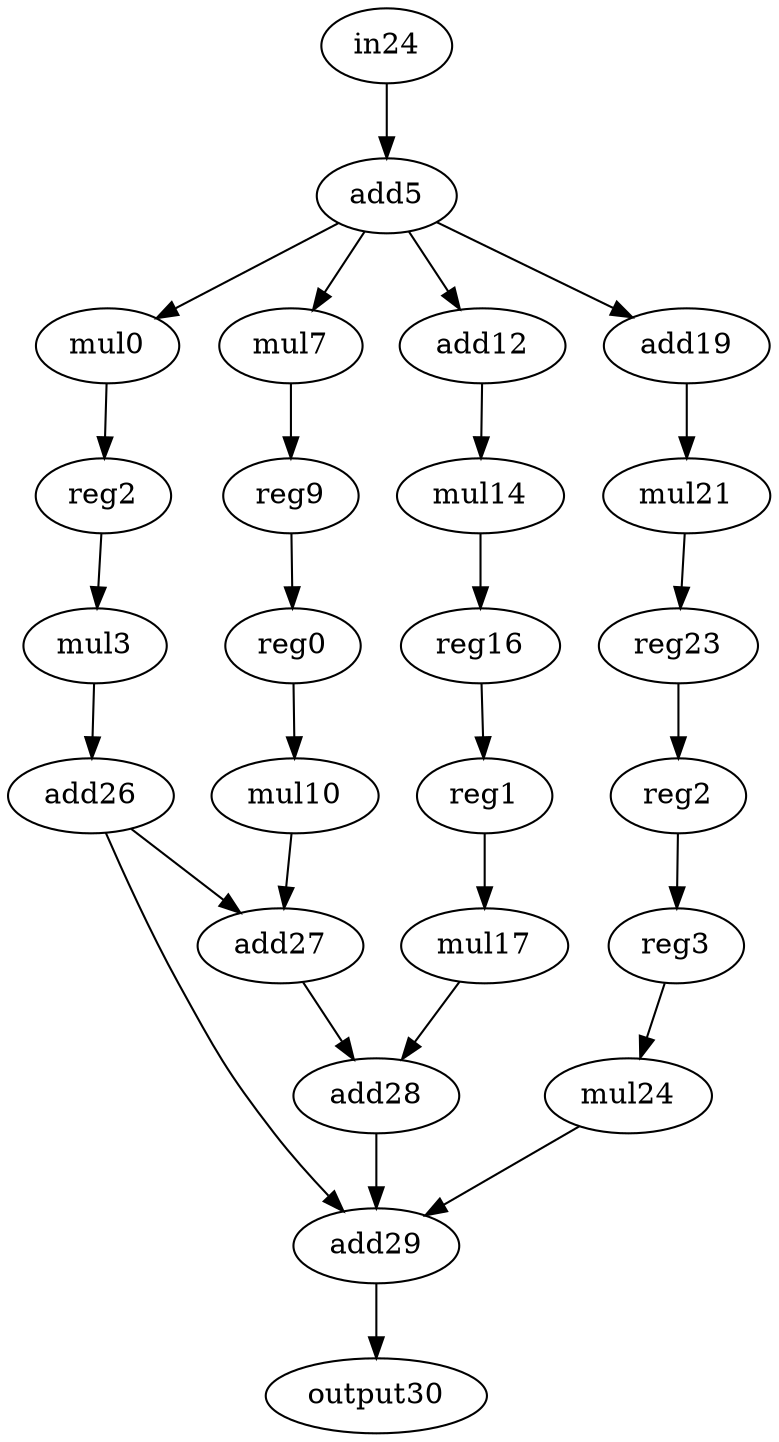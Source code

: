 digraph G {
0 [label=mul0 op=muli value=2];
1 [label=reg2 op=reg];
2 [label=mul3 op=muli value=2];
3 [label=add5 op=addi value=2];
4 [label=mul7 op=muli value=2];
5 [label=reg9 op=reg];
6 [label=mul10 op=muli value=2];
7 [label=add12 op=addi value=2];
8 [label=mul14 op=muli value=2];
9 [label=reg16 op=reg];
10 [label=mul17 op=muli value=2];
11 [label=add19 op=addi value=2];
12 [label=mul21 op=muli value=2];
13 [label=reg23 op=reg];
14 [label=mul24 op=muli value=2];
15 [label=add26 op=addi value=2];
16 [label=add27 op=add];
17 [label=add28 op=add];
18 [label=add29 op=add];
19 [label=output30 op=out];
20 [label=reg0 op=reg];
21 [label=reg1 op=reg];
22 [label=reg2 op=reg];
23 [label=reg3 op=reg];
24 [label=in24 op=in];

24->3 [port=0 w=0];
3 -> 0 [port=0 w=0];
0 -> 1 [port=0 w=0];
1 -> 2 [port=0 w=0];
3 -> 4 [port=0 w=0];
4 -> 5 [port=0 w=0];
20 -> 6 [port=0 w=0];
3 -> 7 [port=0 w=0];
7 -> 8 [port=0 w=0];
8 -> 9 [port=0 w=0];
21 -> 10 [port=0 w=0];
3 -> 11 [port=0 w=0];
11 -> 12 [port=0 w=0];
12 -> 13 [port=0 w=0];
23 -> 14 [port=0 w=0];
2 -> 15 [port=0 w=0];
6 -> 16 [port=0 w=0];
15 -> 16 [port=1 w=0];
10 -> 17 [port=0 w=0];
16 -> 17 [port=1 w=0];
14 -> 18 [port=0 w=0];
17 -> 18 [port=1 w=0];
15 -> 18 [port=1 w=0];
18 -> 19 [port=0 w=0];
5 -> 20 [port=0 w=0];
9 -> 21 [port=0 w=0];
13 -> 22 [port=0 w=0];
22 -> 23 [port=0 w=0];
}